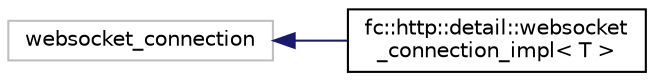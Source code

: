 digraph "Graphical Class Hierarchy"
{
  edge [fontname="Helvetica",fontsize="10",labelfontname="Helvetica",labelfontsize="10"];
  node [fontname="Helvetica",fontsize="10",shape=record];
  rankdir="LR";
  Node26 [label="websocket_connection",height=0.2,width=0.4,color="grey75", fillcolor="white", style="filled"];
  Node26 -> Node0 [dir="back",color="midnightblue",fontsize="10",style="solid",fontname="Helvetica"];
  Node0 [label="fc::http::detail::websocket\l_connection_impl\< T \>",height=0.2,width=0.4,color="black", fillcolor="white", style="filled",URL="$classfc_1_1http_1_1detail_1_1websocket__connection__impl.html"];
}
